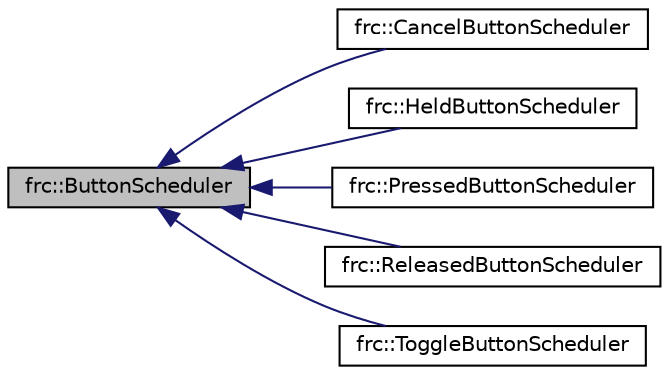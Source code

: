 digraph "frc::ButtonScheduler"
{
  edge [fontname="Helvetica",fontsize="10",labelfontname="Helvetica",labelfontsize="10"];
  node [fontname="Helvetica",fontsize="10",shape=record];
  rankdir="LR";
  Node1 [label="frc::ButtonScheduler",height=0.2,width=0.4,color="black", fillcolor="grey75", style="filled", fontcolor="black"];
  Node1 -> Node2 [dir="back",color="midnightblue",fontsize="10",style="solid",fontname="Helvetica"];
  Node2 [label="frc::CancelButtonScheduler",height=0.2,width=0.4,color="black", fillcolor="white", style="filled",URL="$classfrc_1_1CancelButtonScheduler.html"];
  Node1 -> Node3 [dir="back",color="midnightblue",fontsize="10",style="solid",fontname="Helvetica"];
  Node3 [label="frc::HeldButtonScheduler",height=0.2,width=0.4,color="black", fillcolor="white", style="filled",URL="$classfrc_1_1HeldButtonScheduler.html"];
  Node1 -> Node4 [dir="back",color="midnightblue",fontsize="10",style="solid",fontname="Helvetica"];
  Node4 [label="frc::PressedButtonScheduler",height=0.2,width=0.4,color="black", fillcolor="white", style="filled",URL="$classfrc_1_1PressedButtonScheduler.html"];
  Node1 -> Node5 [dir="back",color="midnightblue",fontsize="10",style="solid",fontname="Helvetica"];
  Node5 [label="frc::ReleasedButtonScheduler",height=0.2,width=0.4,color="black", fillcolor="white", style="filled",URL="$classfrc_1_1ReleasedButtonScheduler.html"];
  Node1 -> Node6 [dir="back",color="midnightblue",fontsize="10",style="solid",fontname="Helvetica"];
  Node6 [label="frc::ToggleButtonScheduler",height=0.2,width=0.4,color="black", fillcolor="white", style="filled",URL="$classfrc_1_1ToggleButtonScheduler.html"];
}
